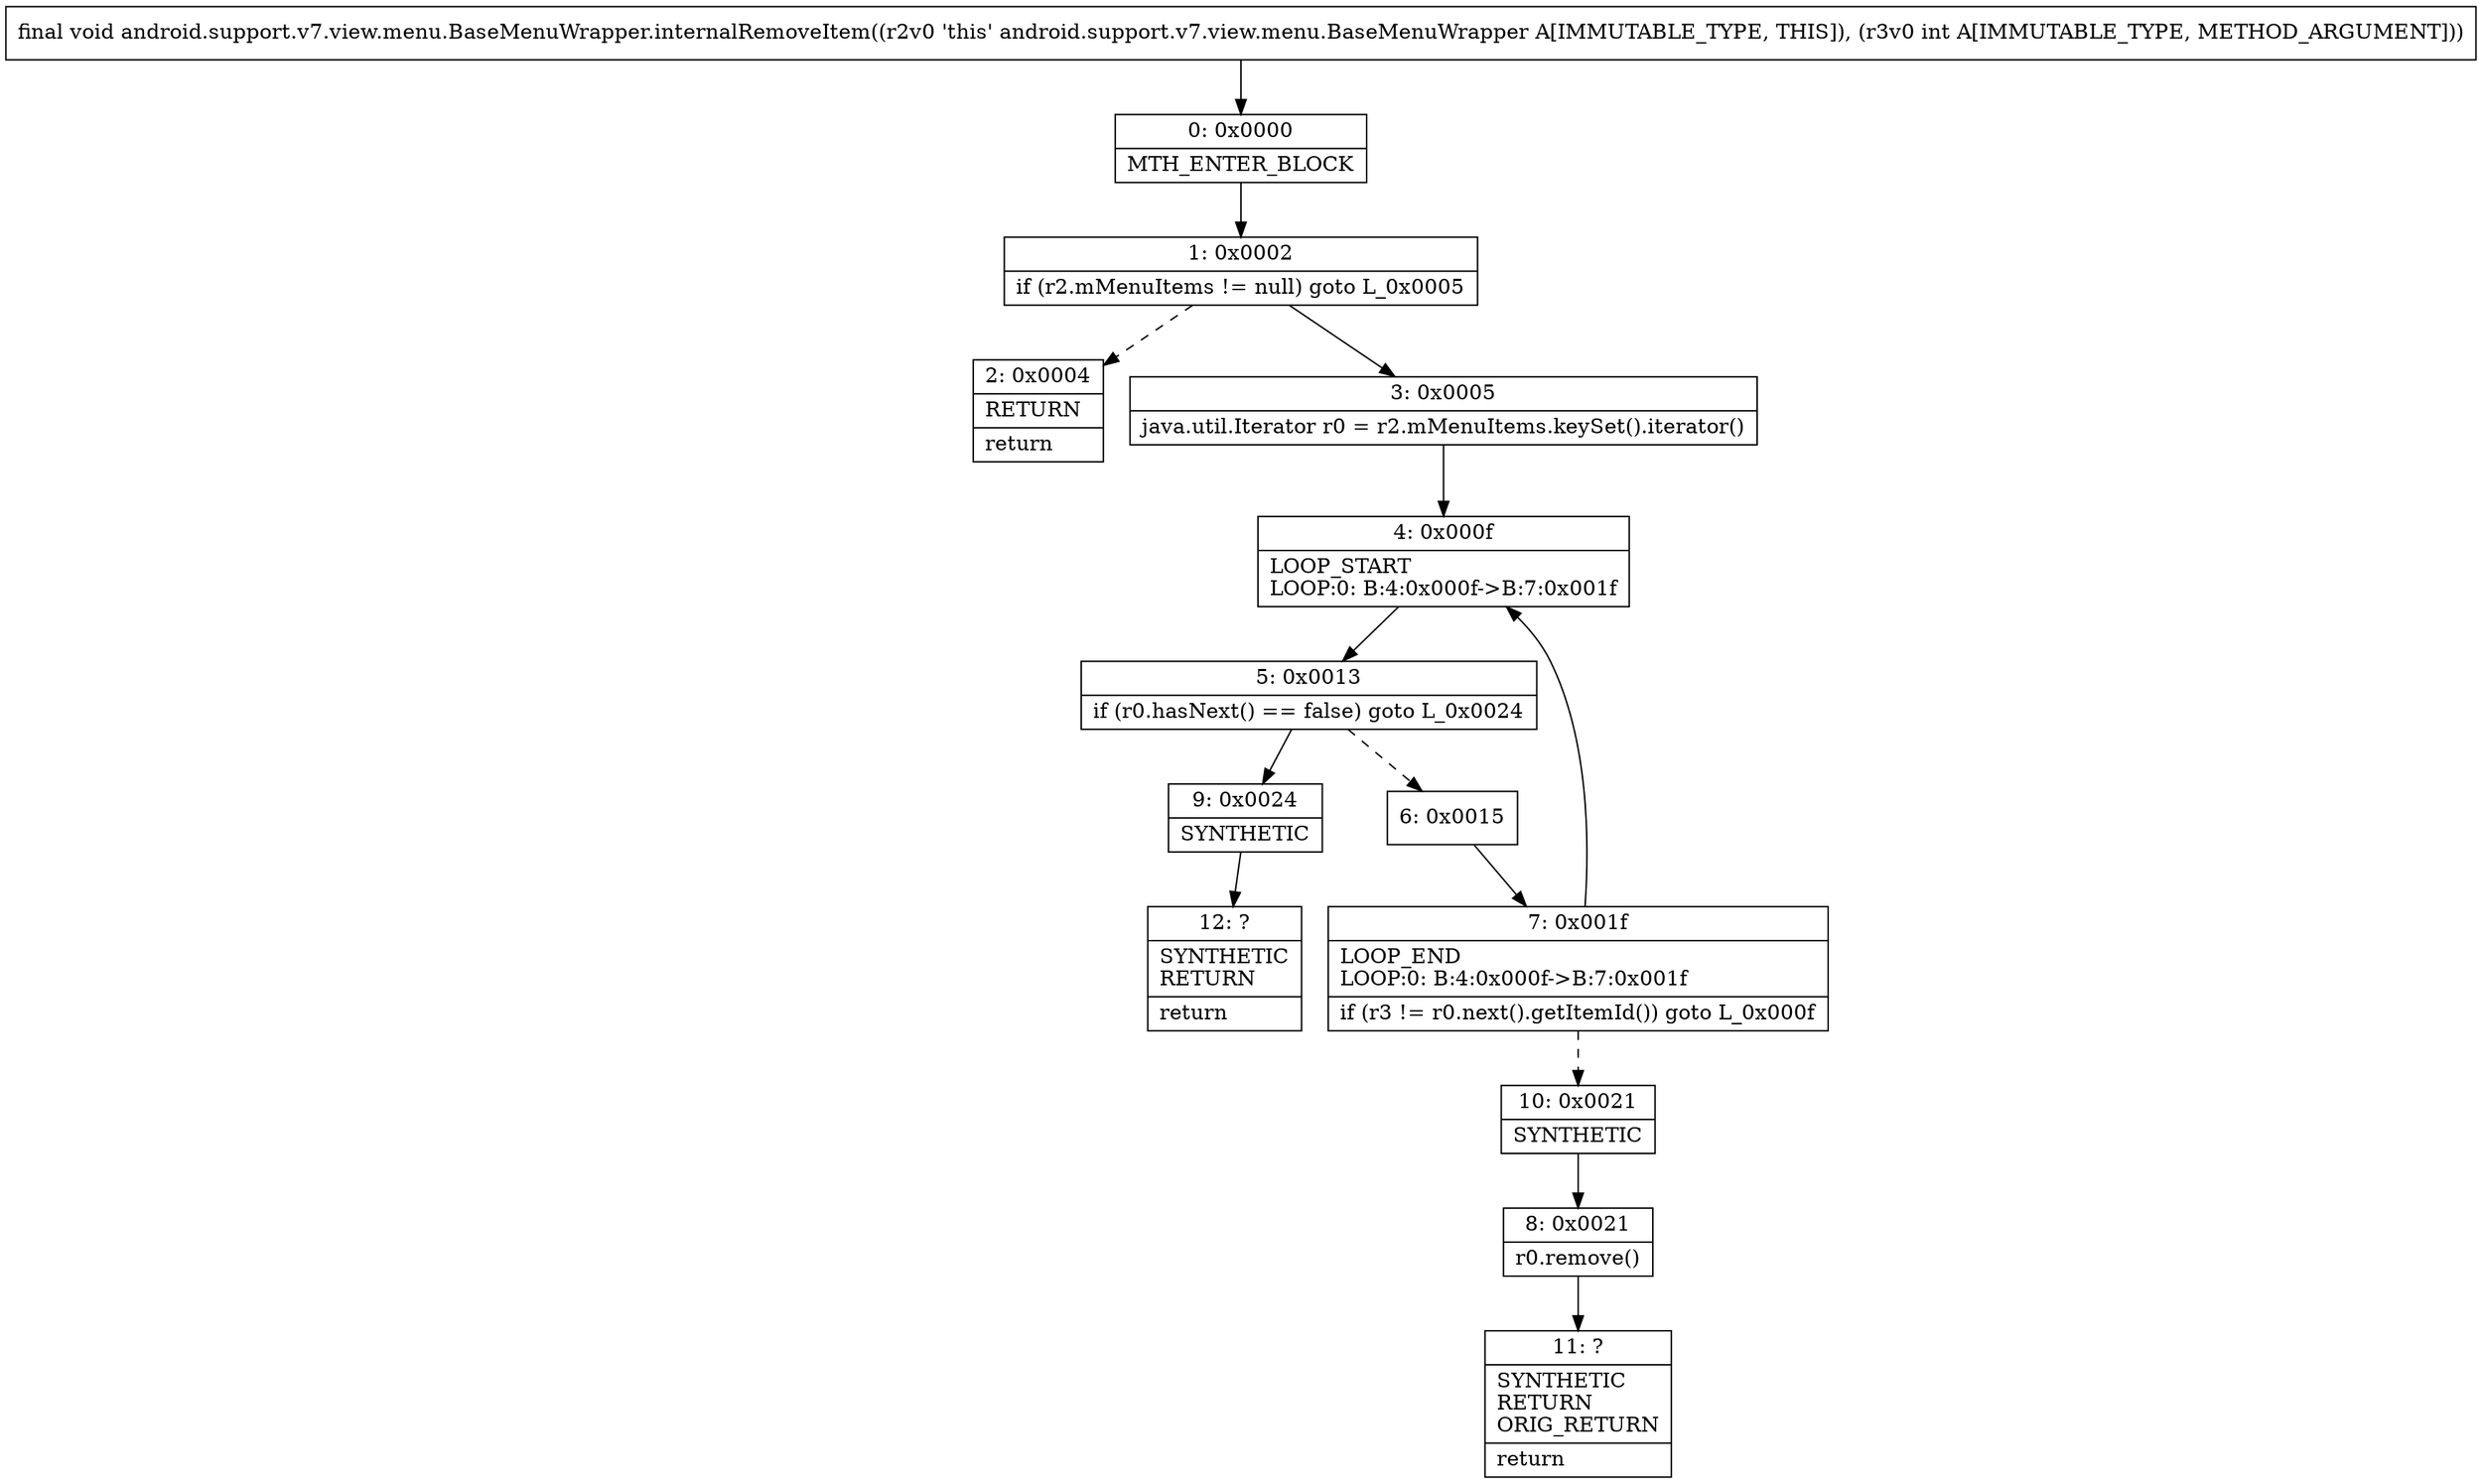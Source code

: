 digraph "CFG forandroid.support.v7.view.menu.BaseMenuWrapper.internalRemoveItem(I)V" {
Node_0 [shape=record,label="{0\:\ 0x0000|MTH_ENTER_BLOCK\l}"];
Node_1 [shape=record,label="{1\:\ 0x0002|if (r2.mMenuItems != null) goto L_0x0005\l}"];
Node_2 [shape=record,label="{2\:\ 0x0004|RETURN\l|return\l}"];
Node_3 [shape=record,label="{3\:\ 0x0005|java.util.Iterator r0 = r2.mMenuItems.keySet().iterator()\l}"];
Node_4 [shape=record,label="{4\:\ 0x000f|LOOP_START\lLOOP:0: B:4:0x000f\-\>B:7:0x001f\l}"];
Node_5 [shape=record,label="{5\:\ 0x0013|if (r0.hasNext() == false) goto L_0x0024\l}"];
Node_6 [shape=record,label="{6\:\ 0x0015}"];
Node_7 [shape=record,label="{7\:\ 0x001f|LOOP_END\lLOOP:0: B:4:0x000f\-\>B:7:0x001f\l|if (r3 != r0.next().getItemId()) goto L_0x000f\l}"];
Node_8 [shape=record,label="{8\:\ 0x0021|r0.remove()\l}"];
Node_9 [shape=record,label="{9\:\ 0x0024|SYNTHETIC\l}"];
Node_10 [shape=record,label="{10\:\ 0x0021|SYNTHETIC\l}"];
Node_11 [shape=record,label="{11\:\ ?|SYNTHETIC\lRETURN\lORIG_RETURN\l|return\l}"];
Node_12 [shape=record,label="{12\:\ ?|SYNTHETIC\lRETURN\l|return\l}"];
MethodNode[shape=record,label="{final void android.support.v7.view.menu.BaseMenuWrapper.internalRemoveItem((r2v0 'this' android.support.v7.view.menu.BaseMenuWrapper A[IMMUTABLE_TYPE, THIS]), (r3v0 int A[IMMUTABLE_TYPE, METHOD_ARGUMENT])) }"];
MethodNode -> Node_0;
Node_0 -> Node_1;
Node_1 -> Node_2[style=dashed];
Node_1 -> Node_3;
Node_3 -> Node_4;
Node_4 -> Node_5;
Node_5 -> Node_6[style=dashed];
Node_5 -> Node_9;
Node_6 -> Node_7;
Node_7 -> Node_4;
Node_7 -> Node_10[style=dashed];
Node_8 -> Node_11;
Node_9 -> Node_12;
Node_10 -> Node_8;
}

